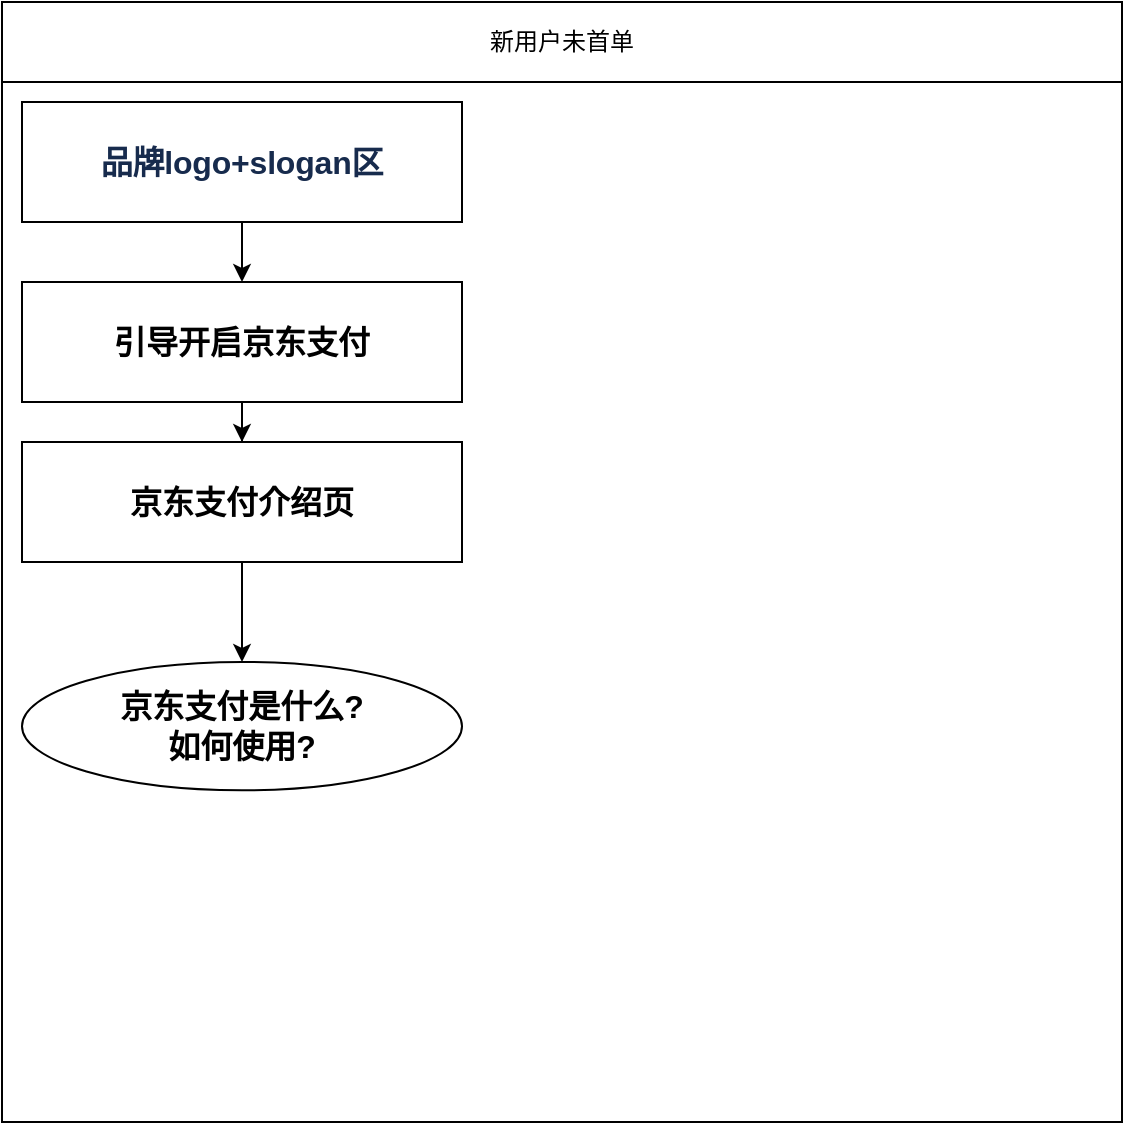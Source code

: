 <mxfile version="16.6.1" type="github">
  <diagram id="wFE0QG_FPsp0jaGvCLVb" name="Page-1">
    <mxGraphModel dx="1298" dy="786" grid="1" gridSize="10" guides="1" tooltips="1" connect="1" arrows="1" fold="1" page="1" pageScale="1" pageWidth="850" pageHeight="1100" math="0" shadow="0">
      <root>
        <mxCell id="0" />
        <mxCell id="1" parent="0" />
        <mxCell id="zbjC4olAFxsm4mvHzc2k-49" value="" style="group" vertex="1" connectable="0" parent="1">
          <mxGeometry x="120" y="20" width="560" height="560" as="geometry" />
        </mxCell>
        <mxCell id="zbjC4olAFxsm4mvHzc2k-34" value="" style="rounded=0;whiteSpace=wrap;html=1;sketch=0;fillColor=none;" vertex="1" parent="zbjC4olAFxsm4mvHzc2k-49">
          <mxGeometry width="560" height="560" as="geometry" />
        </mxCell>
        <mxCell id="zbjC4olAFxsm4mvHzc2k-37" value="新用户未首单" style="rounded=0;whiteSpace=wrap;html=1;sketch=0;fillColor=none;" vertex="1" parent="zbjC4olAFxsm4mvHzc2k-49">
          <mxGeometry width="560" height="40" as="geometry" />
        </mxCell>
        <mxCell id="zbjC4olAFxsm4mvHzc2k-38" value="&lt;h3 id=&quot;id-京东支付小程序一期-页面分为”品牌logo＋slogan“区域、”引导开启按钮“区域、京东支付介绍及京东支付使用介绍区域&quot; style=&quot;margin: 0px ; padding: 0px ; font-size: 16px ; line-height: 1.5 ; letter-spacing: -0.006em ; color: rgb(23 , 43 , 77) ; font-family: , &amp;#34;system-ui&amp;#34; , &amp;#34;segoe ui&amp;#34; , &amp;#34;roboto&amp;#34; , &amp;#34;oxygen&amp;#34; , &amp;#34;ubuntu&amp;#34; , &amp;#34;fira sans&amp;#34; , &amp;#34;droid sans&amp;#34; , &amp;#34;helvetica neue&amp;#34; , sans-serif ; text-align: left ; background-color: rgb(255 , 255 , 255)&quot;&gt;品牌logo+slogan区&lt;/h3&gt;" style="rounded=0;whiteSpace=wrap;html=1;sketch=0;fillColor=none;" vertex="1" parent="zbjC4olAFxsm4mvHzc2k-49">
          <mxGeometry x="10" y="50" width="220" height="60" as="geometry" />
        </mxCell>
        <mxCell id="zbjC4olAFxsm4mvHzc2k-39" value="&lt;font style=&quot;font-size: 16px&quot;&gt;&lt;b&gt;引导开启京东支付&lt;/b&gt;&lt;/font&gt;" style="whiteSpace=wrap;html=1;fillColor=none;rounded=0;sketch=0;" vertex="1" parent="zbjC4olAFxsm4mvHzc2k-49">
          <mxGeometry x="10" y="140" width="220" height="60" as="geometry" />
        </mxCell>
        <mxCell id="zbjC4olAFxsm4mvHzc2k-45" value="" style="edgeStyle=orthogonalEdgeStyle;rounded=0;orthogonalLoop=1;jettySize=auto;html=1;fontSize=16;entryX=0.5;entryY=0;entryDx=0;entryDy=0;" edge="1" parent="zbjC4olAFxsm4mvHzc2k-49" source="zbjC4olAFxsm4mvHzc2k-38" target="zbjC4olAFxsm4mvHzc2k-39">
          <mxGeometry relative="1" as="geometry" />
        </mxCell>
        <mxCell id="zbjC4olAFxsm4mvHzc2k-41" value="&lt;b style=&quot;font-size: 16px&quot;&gt;京东支付介绍页&lt;/b&gt;" style="whiteSpace=wrap;html=1;fillColor=none;rounded=0;sketch=0;" vertex="1" parent="zbjC4olAFxsm4mvHzc2k-49">
          <mxGeometry x="10" y="220" width="220" height="60" as="geometry" />
        </mxCell>
        <mxCell id="zbjC4olAFxsm4mvHzc2k-46" value="" style="edgeStyle=orthogonalEdgeStyle;rounded=0;orthogonalLoop=1;jettySize=auto;html=1;fontSize=16;" edge="1" parent="zbjC4olAFxsm4mvHzc2k-49" source="zbjC4olAFxsm4mvHzc2k-39" target="zbjC4olAFxsm4mvHzc2k-41">
          <mxGeometry relative="1" as="geometry" />
        </mxCell>
        <mxCell id="zbjC4olAFxsm4mvHzc2k-43" value="&lt;b style=&quot;font-size: 16px&quot;&gt;京东支付是什么?&lt;br&gt;如何使用?&lt;/b&gt;" style="ellipse;whiteSpace=wrap;html=1;fillColor=none;rounded=0;sketch=0;" vertex="1" parent="zbjC4olAFxsm4mvHzc2k-49">
          <mxGeometry x="10" y="330" width="220" height="64.17" as="geometry" />
        </mxCell>
        <mxCell id="zbjC4olAFxsm4mvHzc2k-47" value="" style="edgeStyle=orthogonalEdgeStyle;rounded=0;orthogonalLoop=1;jettySize=auto;html=1;fontSize=16;" edge="1" parent="zbjC4olAFxsm4mvHzc2k-49" source="zbjC4olAFxsm4mvHzc2k-41" target="zbjC4olAFxsm4mvHzc2k-43">
          <mxGeometry relative="1" as="geometry" />
        </mxCell>
      </root>
    </mxGraphModel>
  </diagram>
</mxfile>
